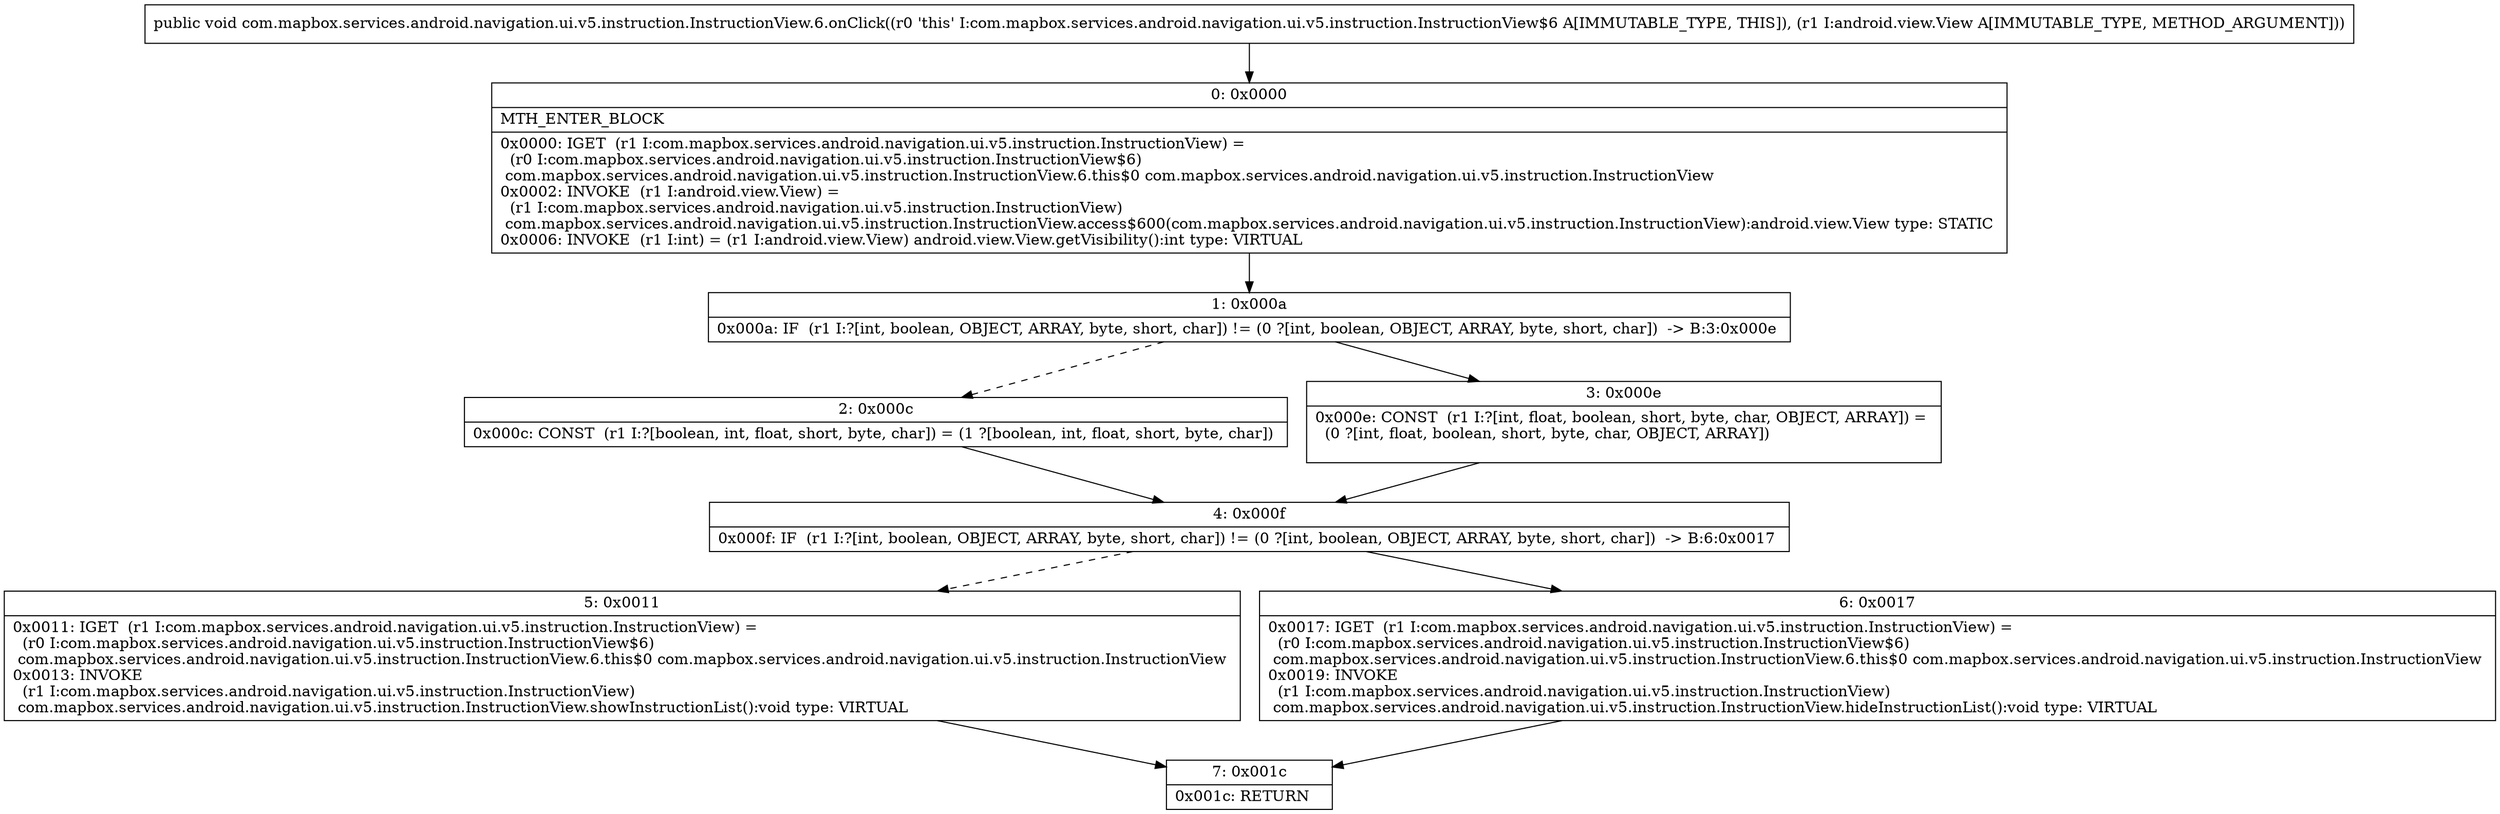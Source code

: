digraph "CFG forcom.mapbox.services.android.navigation.ui.v5.instruction.InstructionView.6.onClick(Landroid\/view\/View;)V" {
Node_0 [shape=record,label="{0\:\ 0x0000|MTH_ENTER_BLOCK\l|0x0000: IGET  (r1 I:com.mapbox.services.android.navigation.ui.v5.instruction.InstructionView) = \l  (r0 I:com.mapbox.services.android.navigation.ui.v5.instruction.InstructionView$6)\l com.mapbox.services.android.navigation.ui.v5.instruction.InstructionView.6.this$0 com.mapbox.services.android.navigation.ui.v5.instruction.InstructionView \l0x0002: INVOKE  (r1 I:android.view.View) = \l  (r1 I:com.mapbox.services.android.navigation.ui.v5.instruction.InstructionView)\l com.mapbox.services.android.navigation.ui.v5.instruction.InstructionView.access$600(com.mapbox.services.android.navigation.ui.v5.instruction.InstructionView):android.view.View type: STATIC \l0x0006: INVOKE  (r1 I:int) = (r1 I:android.view.View) android.view.View.getVisibility():int type: VIRTUAL \l}"];
Node_1 [shape=record,label="{1\:\ 0x000a|0x000a: IF  (r1 I:?[int, boolean, OBJECT, ARRAY, byte, short, char]) != (0 ?[int, boolean, OBJECT, ARRAY, byte, short, char])  \-\> B:3:0x000e \l}"];
Node_2 [shape=record,label="{2\:\ 0x000c|0x000c: CONST  (r1 I:?[boolean, int, float, short, byte, char]) = (1 ?[boolean, int, float, short, byte, char]) \l}"];
Node_3 [shape=record,label="{3\:\ 0x000e|0x000e: CONST  (r1 I:?[int, float, boolean, short, byte, char, OBJECT, ARRAY]) = \l  (0 ?[int, float, boolean, short, byte, char, OBJECT, ARRAY])\l \l}"];
Node_4 [shape=record,label="{4\:\ 0x000f|0x000f: IF  (r1 I:?[int, boolean, OBJECT, ARRAY, byte, short, char]) != (0 ?[int, boolean, OBJECT, ARRAY, byte, short, char])  \-\> B:6:0x0017 \l}"];
Node_5 [shape=record,label="{5\:\ 0x0011|0x0011: IGET  (r1 I:com.mapbox.services.android.navigation.ui.v5.instruction.InstructionView) = \l  (r0 I:com.mapbox.services.android.navigation.ui.v5.instruction.InstructionView$6)\l com.mapbox.services.android.navigation.ui.v5.instruction.InstructionView.6.this$0 com.mapbox.services.android.navigation.ui.v5.instruction.InstructionView \l0x0013: INVOKE  \l  (r1 I:com.mapbox.services.android.navigation.ui.v5.instruction.InstructionView)\l com.mapbox.services.android.navigation.ui.v5.instruction.InstructionView.showInstructionList():void type: VIRTUAL \l}"];
Node_6 [shape=record,label="{6\:\ 0x0017|0x0017: IGET  (r1 I:com.mapbox.services.android.navigation.ui.v5.instruction.InstructionView) = \l  (r0 I:com.mapbox.services.android.navigation.ui.v5.instruction.InstructionView$6)\l com.mapbox.services.android.navigation.ui.v5.instruction.InstructionView.6.this$0 com.mapbox.services.android.navigation.ui.v5.instruction.InstructionView \l0x0019: INVOKE  \l  (r1 I:com.mapbox.services.android.navigation.ui.v5.instruction.InstructionView)\l com.mapbox.services.android.navigation.ui.v5.instruction.InstructionView.hideInstructionList():void type: VIRTUAL \l}"];
Node_7 [shape=record,label="{7\:\ 0x001c|0x001c: RETURN   \l}"];
MethodNode[shape=record,label="{public void com.mapbox.services.android.navigation.ui.v5.instruction.InstructionView.6.onClick((r0 'this' I:com.mapbox.services.android.navigation.ui.v5.instruction.InstructionView$6 A[IMMUTABLE_TYPE, THIS]), (r1 I:android.view.View A[IMMUTABLE_TYPE, METHOD_ARGUMENT])) }"];
MethodNode -> Node_0;
Node_0 -> Node_1;
Node_1 -> Node_2[style=dashed];
Node_1 -> Node_3;
Node_2 -> Node_4;
Node_3 -> Node_4;
Node_4 -> Node_5[style=dashed];
Node_4 -> Node_6;
Node_5 -> Node_7;
Node_6 -> Node_7;
}

